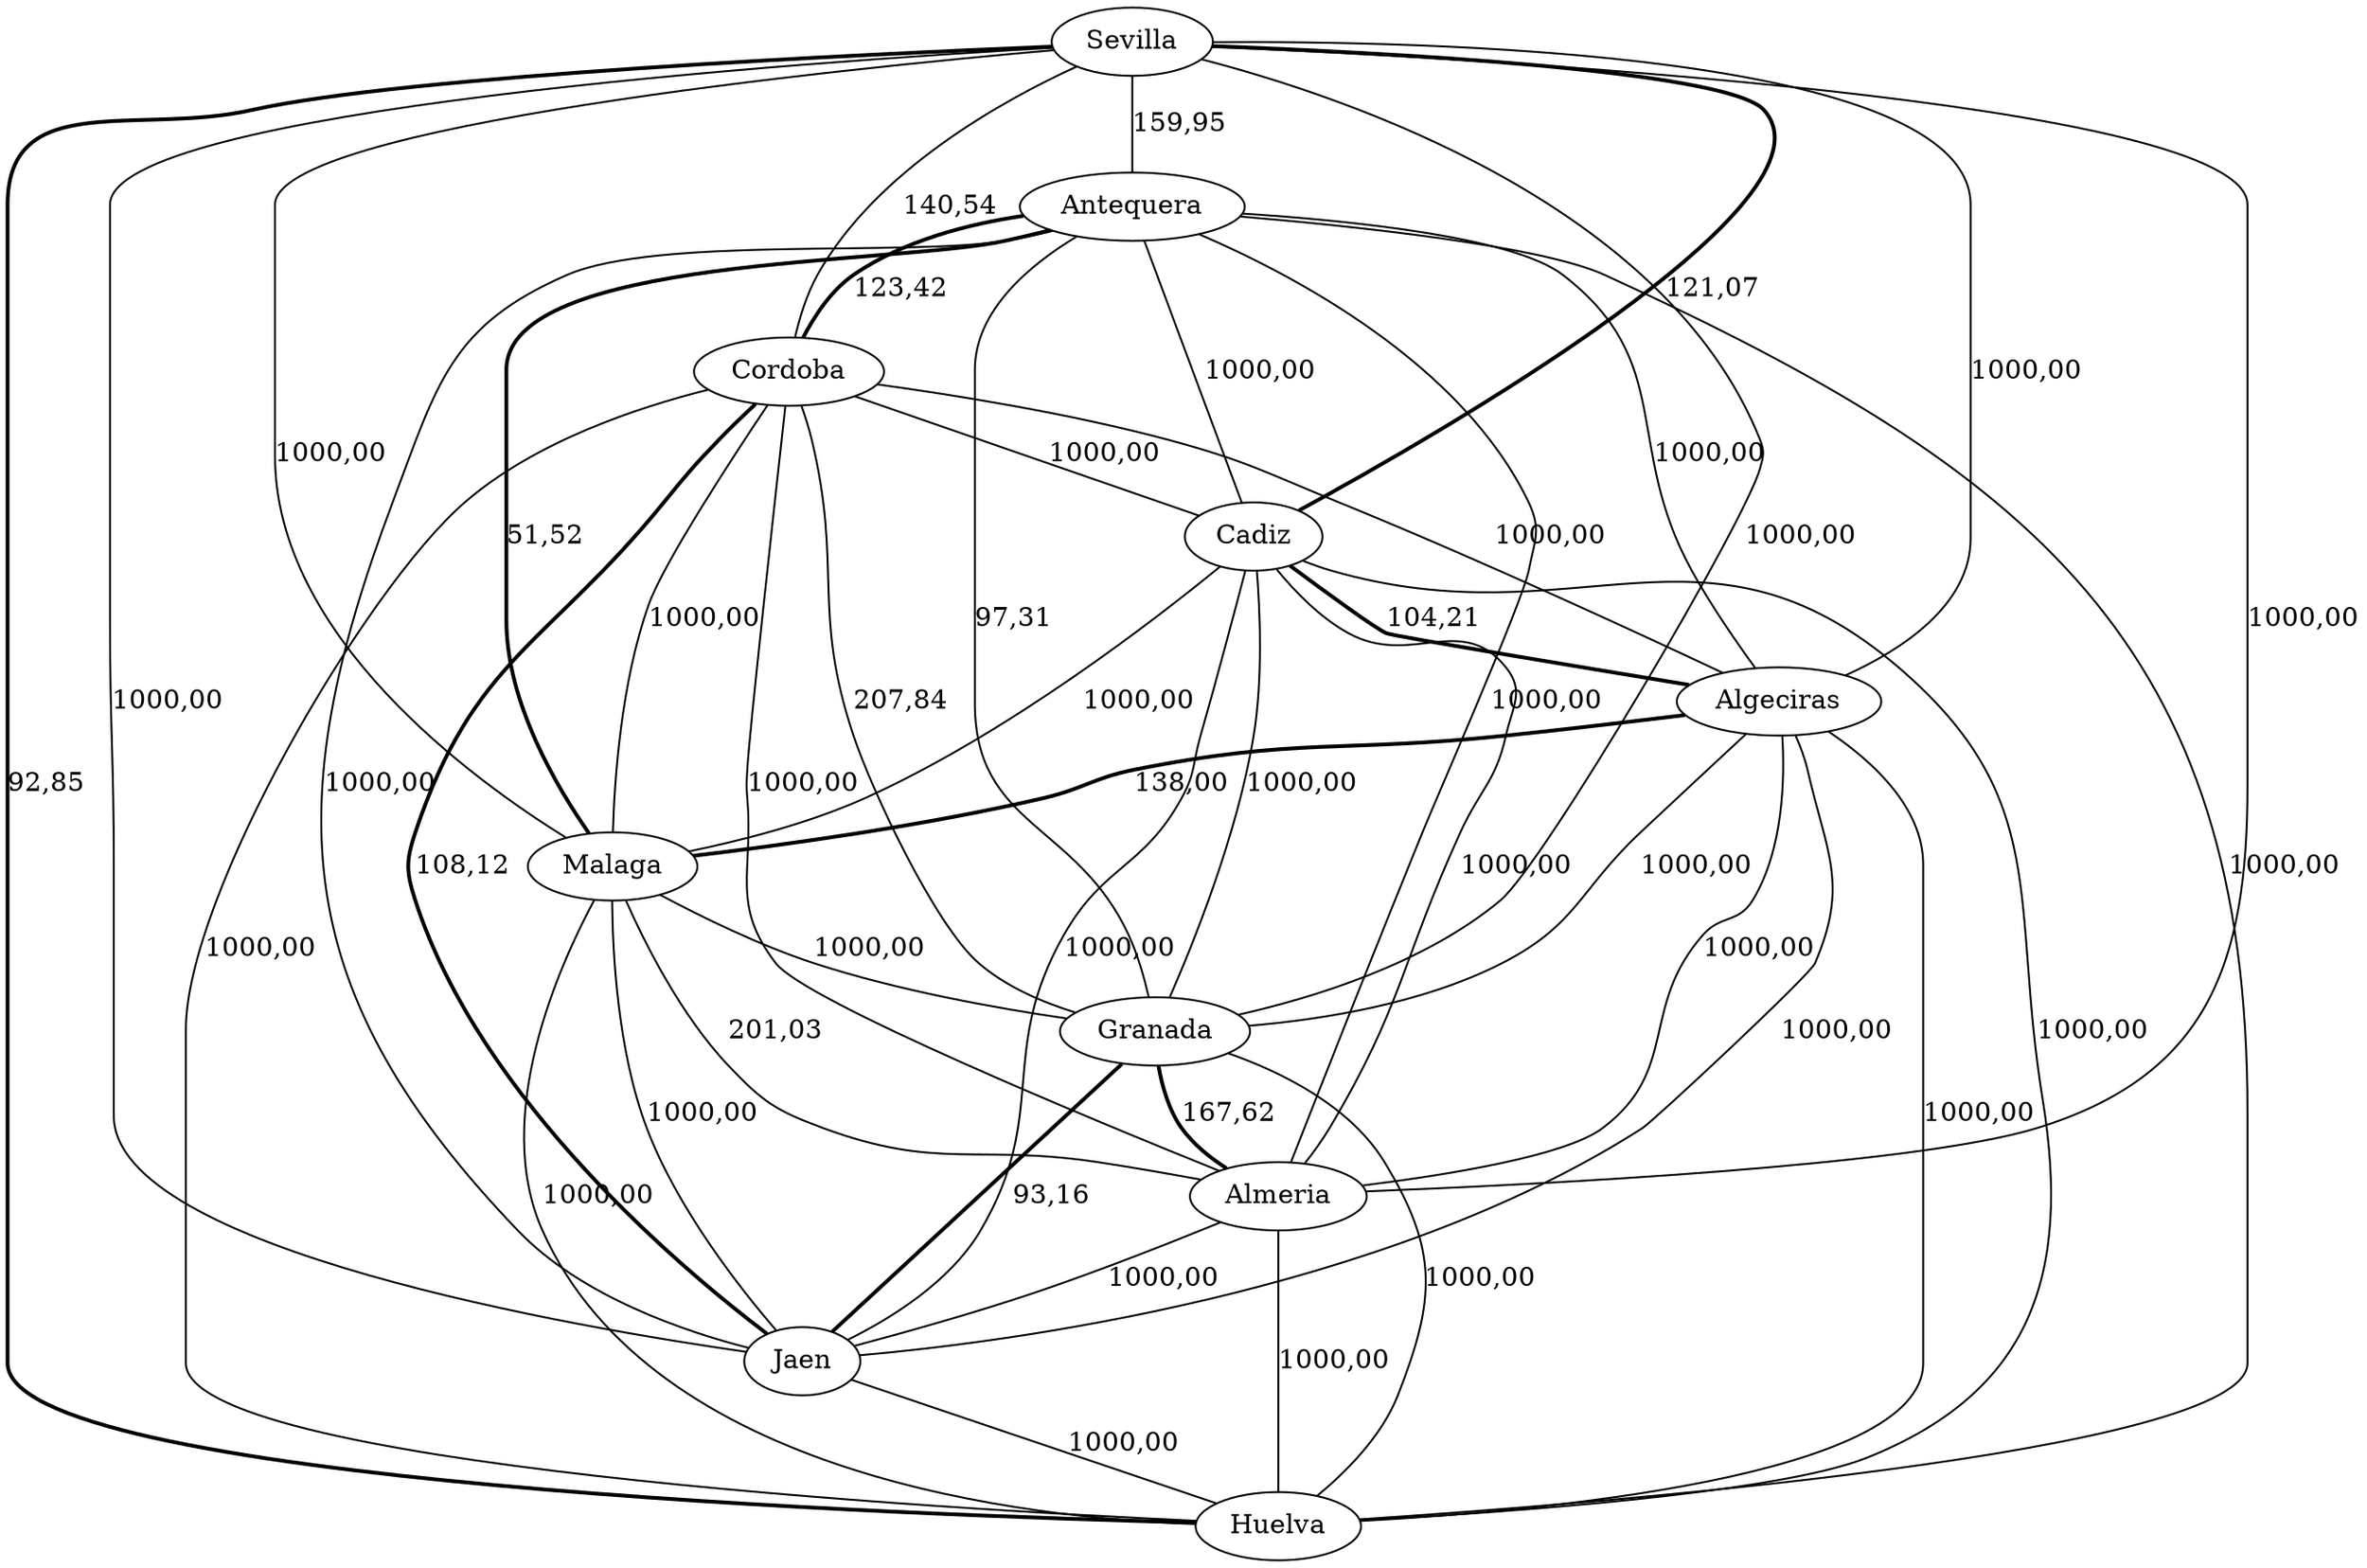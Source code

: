 strict graph G {
  1 [ label="Sevilla" ];
  2 [ label="Cadiz" ];
  3 [ label="Huelva" ];
  4 [ label="Cordoba" ];
  5 [ label="Malaga" ];
  6 [ label="Antequera" ];
  7 [ label="Almeria" ];
  8 [ label="Granada" ];
  9 [ label="Jaen" ];
  10 [ label="Algeciras" ];
  4 -- 2 [ label="1000,00" ];
  4 -- 3 [ label="1000,00" ];
  4 -- 5 [ label="1000,00" ];
  4 -- 7 [ label="1000,00" ];
  4 -- 10 [ label="1000,00" ];
  5 -- 1 [ label="1000,00" ];
  5 -- 2 [ label="1000,00" ];
  5 -- 3 [ label="1000,00" ];
  5 -- 4 [ label="1000,00" ];
  5 -- 8 [ label="1000,00" ];
  5 -- 9 [ label="1000,00" ];
  6 -- 2 [ label="1000,00" ];
  6 -- 3 [ label="1000,00" ];
  6 -- 7 [ label="1000,00" ];
  6 -- 9 [ label="1000,00" ];
  6 -- 10 [ label="1000,00" ];
  7 -- 1 [ label="1000,00" ];
  7 -- 2 [ label="1000,00" ];
  7 -- 3 [ label="1000,00" ];
  7 -- 4 [ label="1000,00" ];
  7 -- 6 [ label="1000,00" ];
  7 -- 9 [ label="1000,00" ];
  7 -- 10 [ label="1000,00" ];
  8 -- 1 [ label="1000,00" ];
  8 -- 2 [ label="1000,00" ];
  8 -- 3 [ label="1000,00" ];
  8 -- 5 [ label="1000,00" ];
  8 -- 10 [ label="1000,00" ];
  9 -- 1 [ label="1000,00" ];
  9 -- 2 [ label="1000,00" ];
  9 -- 3 [ label="1000,00" ];
  1 -- 3 [ label="92,85" style="bold" ];
  9 -- 5 [ label="1000,00" ];
  1 -- 4 [ label="140,54" ];
  9 -- 6 [ label="1000,00" ];
  1 -- 2 [ label="121,07" style="bold" ];
  9 -- 7 [ label="1000,00" ];
  1 -- 6 [ label="159,95" ];
  9 -- 10 [ label="1000,00" ];
  6 -- 8 [ label="97,31" ];
  10 -- 1 [ label="1000,00" ];
  6 -- 5 [ label="51,52" style="bold" ];
  10 -- 3 [ label="1000,00" ];
  6 -- 4 [ label="123,42" style="bold" ];
  10 -- 4 [ label="1000,00" ];
  5 -- 7 [ label="201,03" ];
  10 -- 6 [ label="1000,00" ];
  4 -- 9 [ label="108,12" style="bold" ];
  10 -- 7 [ label="1000,00" ];
  4 -- 8 [ label="207,84" ];
  10 -- 8 [ label="1000,00" ];
  8 -- 7 [ label="167,62" style="bold" ];
  10 -- 9 [ label="1000,00" ];
  8 -- 9 [ label="93,16" style="bold" ];
  2 -- 10 [ label="104,21" style="bold" ];
  10 -- 5 [ label="138,00" style="bold" ];
  1 -- 5 [ label="1000,00" ];
  1 -- 7 [ label="1000,00" ];
  1 -- 8 [ label="1000,00" ];
  1 -- 9 [ label="1000,00" ];
  1 -- 10 [ label="1000,00" ];
  2 -- 3 [ label="1000,00" ];
  2 -- 4 [ label="1000,00" ];
  2 -- 5 [ label="1000,00" ];
  2 -- 6 [ label="1000,00" ];
  2 -- 7 [ label="1000,00" ];
  2 -- 8 [ label="1000,00" ];
  2 -- 9 [ label="1000,00" ];
  3 -- 2 [ label="1000,00" ];
  3 -- 4 [ label="1000,00" ];
  3 -- 5 [ label="1000,00" ];
  3 -- 6 [ label="1000,00" ];
  3 -- 7 [ label="1000,00" ];
  3 -- 8 [ label="1000,00" ];
  3 -- 9 [ label="1000,00" ];
  3 -- 10 [ label="1000,00" ];
}
